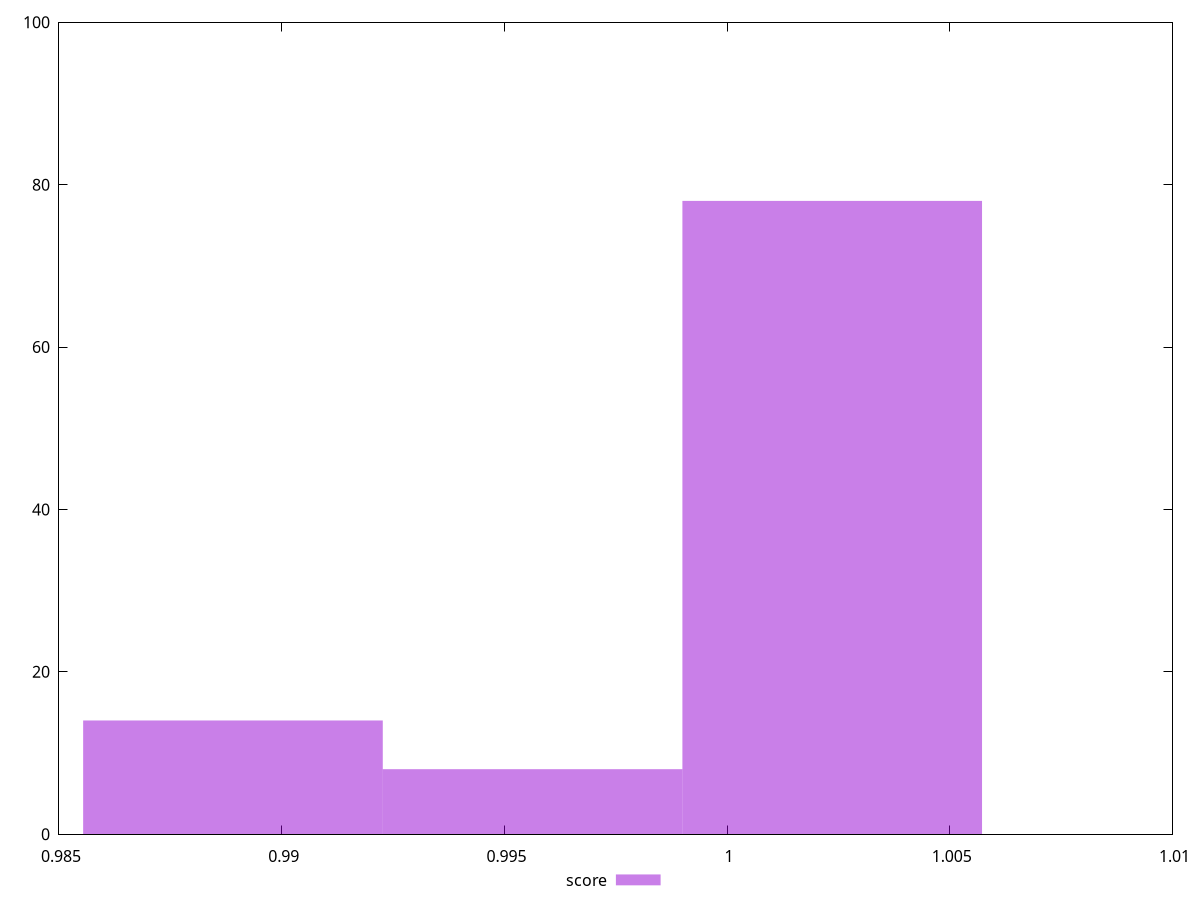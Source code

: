 reset
set terminal svg size 640, 490 enhanced background rgb 'white'
set output "reprap/speed-index/samples/pages+cached+noexternal+nofonts+nosvg+noimg/score/histogram.svg"

$score <<EOF
1.002360075627831 78
0.9889055779683971 14
0.995632826798114 8
EOF

set key outside below
set boxwidth 0.006727248829716987
set yrange [0:100]
set style fill transparent solid 0.5 noborder

plot \
  $score title "score" with boxes, \


reset